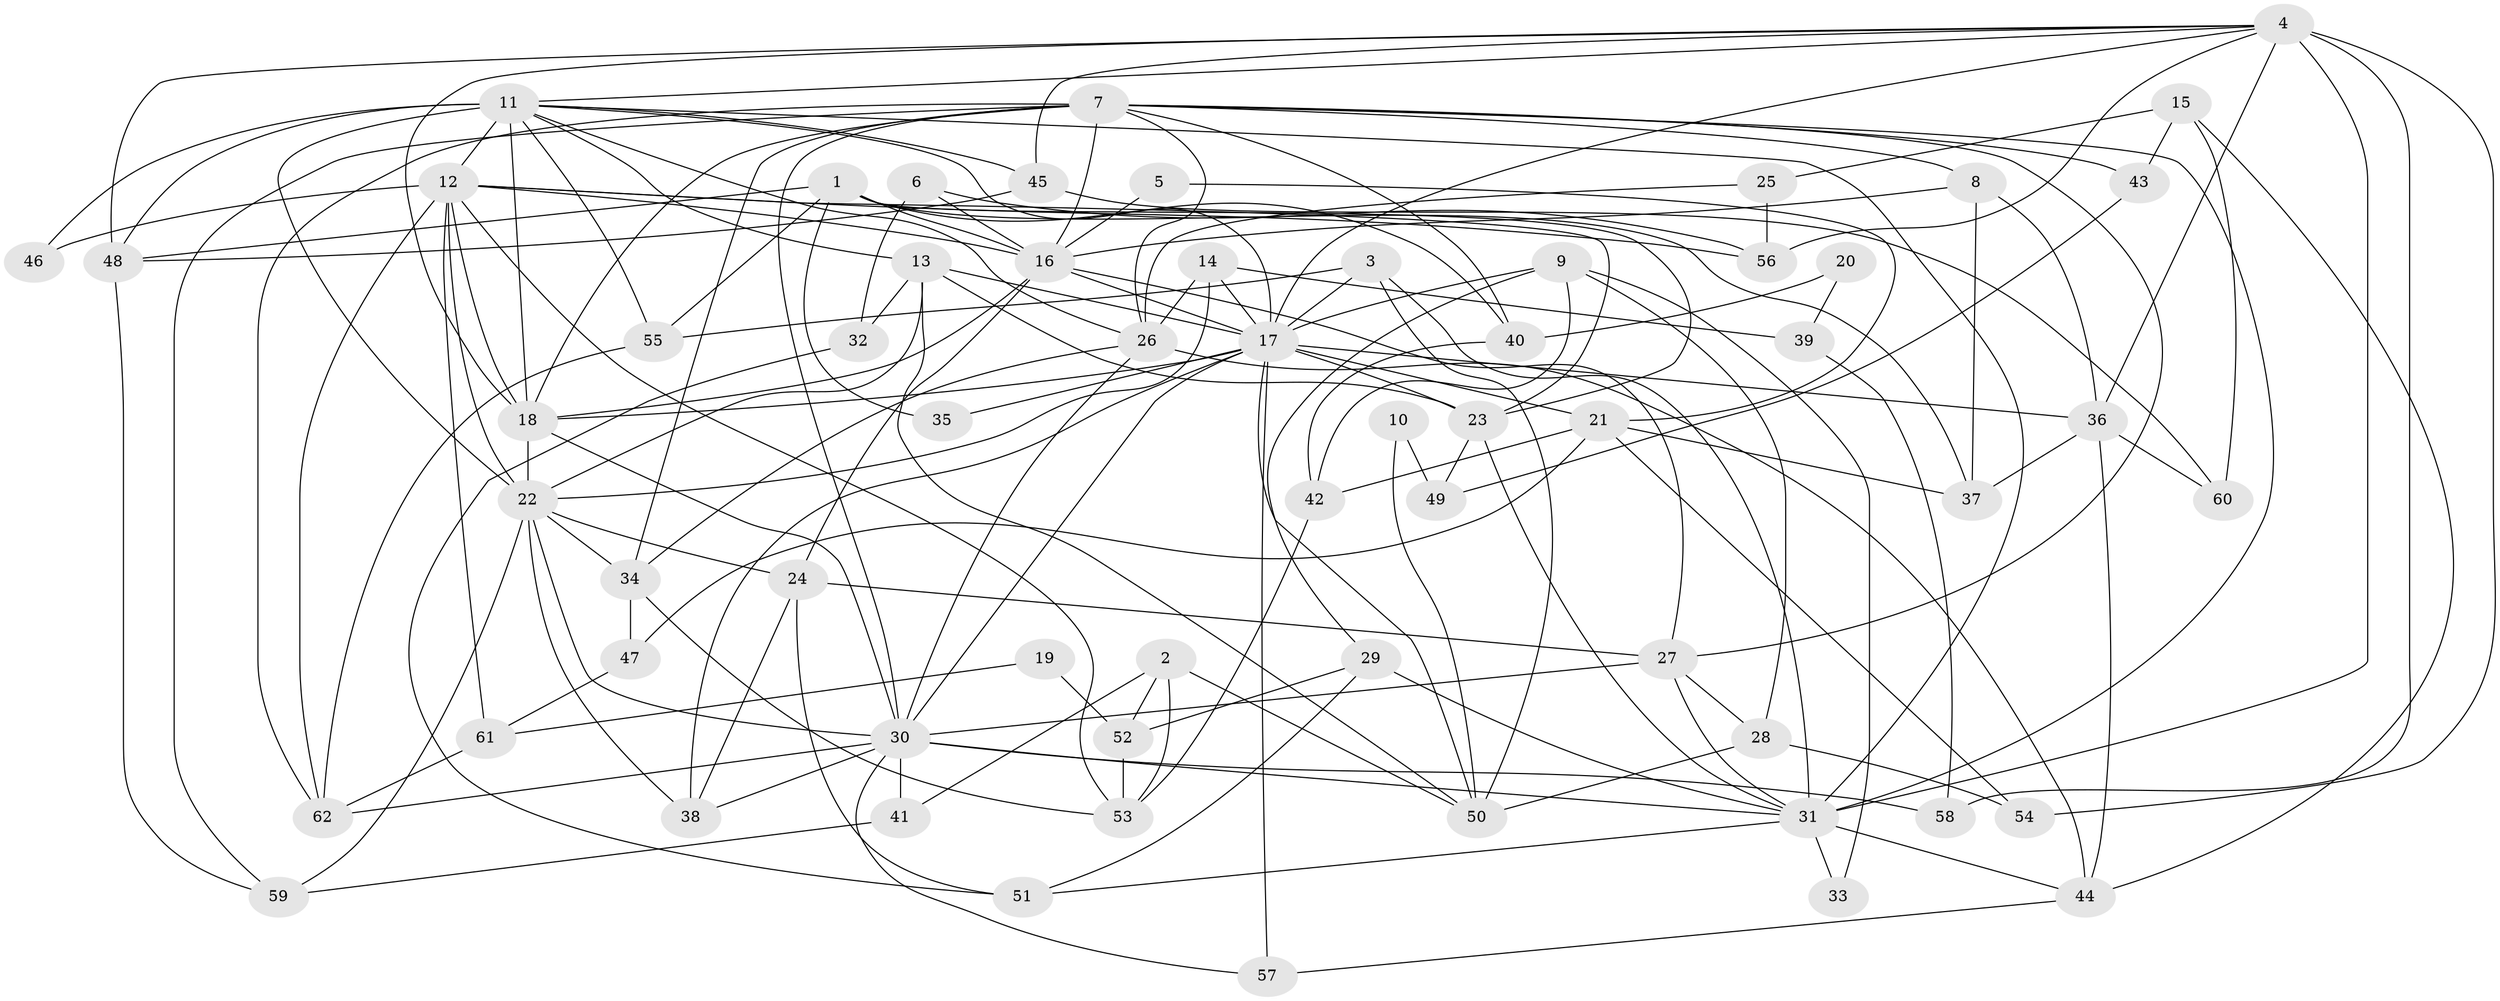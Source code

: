 // original degree distribution, {3: 0.24193548387096775, 4: 0.31451612903225806, 2: 0.12903225806451613, 5: 0.1935483870967742, 6: 0.07258064516129033, 7: 0.03225806451612903, 8: 0.016129032258064516}
// Generated by graph-tools (version 1.1) at 2025/36/03/09/25 02:36:23]
// undirected, 62 vertices, 159 edges
graph export_dot {
graph [start="1"]
  node [color=gray90,style=filled];
  1;
  2;
  3;
  4;
  5;
  6;
  7;
  8;
  9;
  10;
  11;
  12;
  13;
  14;
  15;
  16;
  17;
  18;
  19;
  20;
  21;
  22;
  23;
  24;
  25;
  26;
  27;
  28;
  29;
  30;
  31;
  32;
  33;
  34;
  35;
  36;
  37;
  38;
  39;
  40;
  41;
  42;
  43;
  44;
  45;
  46;
  47;
  48;
  49;
  50;
  51;
  52;
  53;
  54;
  55;
  56;
  57;
  58;
  59;
  60;
  61;
  62;
  1 -- 16 [weight=1.0];
  1 -- 23 [weight=1.0];
  1 -- 35 [weight=1.0];
  1 -- 37 [weight=1.0];
  1 -- 40 [weight=1.0];
  1 -- 48 [weight=2.0];
  1 -- 55 [weight=1.0];
  2 -- 41 [weight=1.0];
  2 -- 50 [weight=1.0];
  2 -- 52 [weight=1.0];
  2 -- 53 [weight=1.0];
  3 -- 17 [weight=3.0];
  3 -- 31 [weight=1.0];
  3 -- 50 [weight=1.0];
  3 -- 55 [weight=2.0];
  4 -- 11 [weight=1.0];
  4 -- 17 [weight=2.0];
  4 -- 18 [weight=1.0];
  4 -- 31 [weight=4.0];
  4 -- 36 [weight=1.0];
  4 -- 45 [weight=1.0];
  4 -- 48 [weight=1.0];
  4 -- 54 [weight=2.0];
  4 -- 56 [weight=1.0];
  4 -- 58 [weight=1.0];
  5 -- 16 [weight=1.0];
  5 -- 21 [weight=1.0];
  6 -- 16 [weight=1.0];
  6 -- 32 [weight=1.0];
  6 -- 56 [weight=1.0];
  7 -- 8 [weight=1.0];
  7 -- 16 [weight=1.0];
  7 -- 18 [weight=2.0];
  7 -- 26 [weight=1.0];
  7 -- 27 [weight=1.0];
  7 -- 30 [weight=1.0];
  7 -- 31 [weight=1.0];
  7 -- 34 [weight=1.0];
  7 -- 40 [weight=1.0];
  7 -- 43 [weight=1.0];
  7 -- 59 [weight=1.0];
  7 -- 62 [weight=1.0];
  8 -- 16 [weight=1.0];
  8 -- 36 [weight=1.0];
  8 -- 37 [weight=1.0];
  9 -- 17 [weight=1.0];
  9 -- 28 [weight=1.0];
  9 -- 29 [weight=1.0];
  9 -- 33 [weight=1.0];
  9 -- 42 [weight=1.0];
  10 -- 49 [weight=1.0];
  10 -- 50 [weight=1.0];
  11 -- 12 [weight=3.0];
  11 -- 13 [weight=1.0];
  11 -- 17 [weight=1.0];
  11 -- 18 [weight=1.0];
  11 -- 22 [weight=2.0];
  11 -- 26 [weight=1.0];
  11 -- 31 [weight=1.0];
  11 -- 45 [weight=1.0];
  11 -- 46 [weight=1.0];
  11 -- 48 [weight=1.0];
  11 -- 55 [weight=1.0];
  12 -- 16 [weight=1.0];
  12 -- 18 [weight=1.0];
  12 -- 22 [weight=1.0];
  12 -- 23 [weight=1.0];
  12 -- 46 [weight=1.0];
  12 -- 53 [weight=1.0];
  12 -- 56 [weight=1.0];
  12 -- 61 [weight=1.0];
  12 -- 62 [weight=1.0];
  13 -- 17 [weight=1.0];
  13 -- 22 [weight=1.0];
  13 -- 23 [weight=1.0];
  13 -- 32 [weight=1.0];
  13 -- 50 [weight=1.0];
  14 -- 17 [weight=1.0];
  14 -- 22 [weight=1.0];
  14 -- 26 [weight=1.0];
  14 -- 39 [weight=1.0];
  15 -- 25 [weight=1.0];
  15 -- 43 [weight=1.0];
  15 -- 44 [weight=1.0];
  15 -- 60 [weight=1.0];
  16 -- 17 [weight=1.0];
  16 -- 18 [weight=2.0];
  16 -- 24 [weight=1.0];
  16 -- 27 [weight=1.0];
  17 -- 18 [weight=1.0];
  17 -- 21 [weight=1.0];
  17 -- 23 [weight=1.0];
  17 -- 30 [weight=1.0];
  17 -- 35 [weight=1.0];
  17 -- 36 [weight=2.0];
  17 -- 38 [weight=2.0];
  17 -- 50 [weight=1.0];
  17 -- 57 [weight=1.0];
  18 -- 22 [weight=1.0];
  18 -- 30 [weight=1.0];
  19 -- 52 [weight=1.0];
  19 -- 61 [weight=1.0];
  20 -- 39 [weight=1.0];
  20 -- 40 [weight=1.0];
  21 -- 37 [weight=1.0];
  21 -- 42 [weight=1.0];
  21 -- 47 [weight=1.0];
  21 -- 54 [weight=1.0];
  22 -- 24 [weight=1.0];
  22 -- 30 [weight=1.0];
  22 -- 34 [weight=1.0];
  22 -- 38 [weight=1.0];
  22 -- 59 [weight=1.0];
  23 -- 31 [weight=1.0];
  23 -- 49 [weight=1.0];
  24 -- 27 [weight=1.0];
  24 -- 38 [weight=1.0];
  24 -- 51 [weight=1.0];
  25 -- 26 [weight=1.0];
  25 -- 56 [weight=1.0];
  26 -- 30 [weight=1.0];
  26 -- 34 [weight=1.0];
  26 -- 44 [weight=1.0];
  27 -- 28 [weight=1.0];
  27 -- 30 [weight=1.0];
  27 -- 31 [weight=1.0];
  28 -- 50 [weight=1.0];
  28 -- 54 [weight=1.0];
  29 -- 31 [weight=1.0];
  29 -- 51 [weight=1.0];
  29 -- 52 [weight=1.0];
  30 -- 31 [weight=1.0];
  30 -- 38 [weight=1.0];
  30 -- 41 [weight=1.0];
  30 -- 57 [weight=1.0];
  30 -- 58 [weight=1.0];
  30 -- 62 [weight=1.0];
  31 -- 33 [weight=1.0];
  31 -- 44 [weight=1.0];
  31 -- 51 [weight=1.0];
  32 -- 51 [weight=1.0];
  34 -- 47 [weight=1.0];
  34 -- 53 [weight=1.0];
  36 -- 37 [weight=1.0];
  36 -- 44 [weight=1.0];
  36 -- 60 [weight=1.0];
  39 -- 58 [weight=1.0];
  40 -- 42 [weight=1.0];
  41 -- 59 [weight=1.0];
  42 -- 53 [weight=1.0];
  43 -- 49 [weight=1.0];
  44 -- 57 [weight=1.0];
  45 -- 48 [weight=1.0];
  45 -- 60 [weight=1.0];
  47 -- 61 [weight=1.0];
  48 -- 59 [weight=1.0];
  52 -- 53 [weight=1.0];
  55 -- 62 [weight=1.0];
  61 -- 62 [weight=1.0];
}
